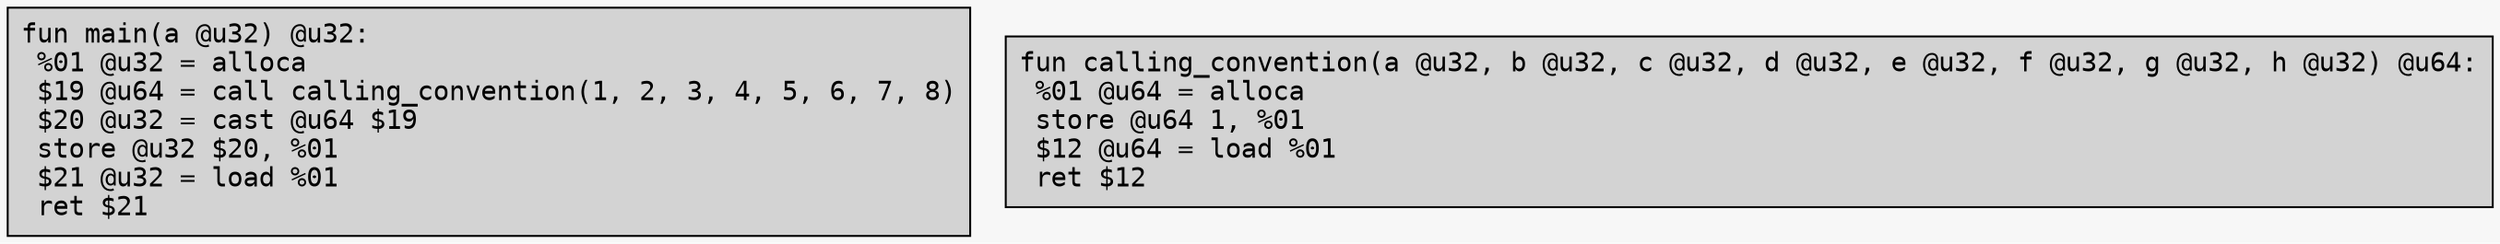 digraph CFG {
	graph [fontname = "Monospace"];
	node  [fontname = "Monospace", shape=box, style=filled, margin=0.1];
	edge  [fontname = "Monospace"];
	bgcolor = "#f7f7f7";
	splines = false;

	L0 [label="fun main(a @u32) @u32:\l %01 @u32 = alloca\l $19 @u64 = call calling_convention(1, 2, 3, 4, 5, 6, 7, 8)\l $20 @u32 = cast @u64 $19\l store @u32 $20, %01\l $21 @u32 = load %01\l ret $21\l"];
	L2 [label="fun calling_convention(a @u32, b @u32, c @u32, d @u32, e @u32, f @u32, g @u32, h @u32) @u64:\l %01 @u64 = alloca\l store @u64 1, %01\l $12 @u64 = load %01\l ret $12\l"];
}
